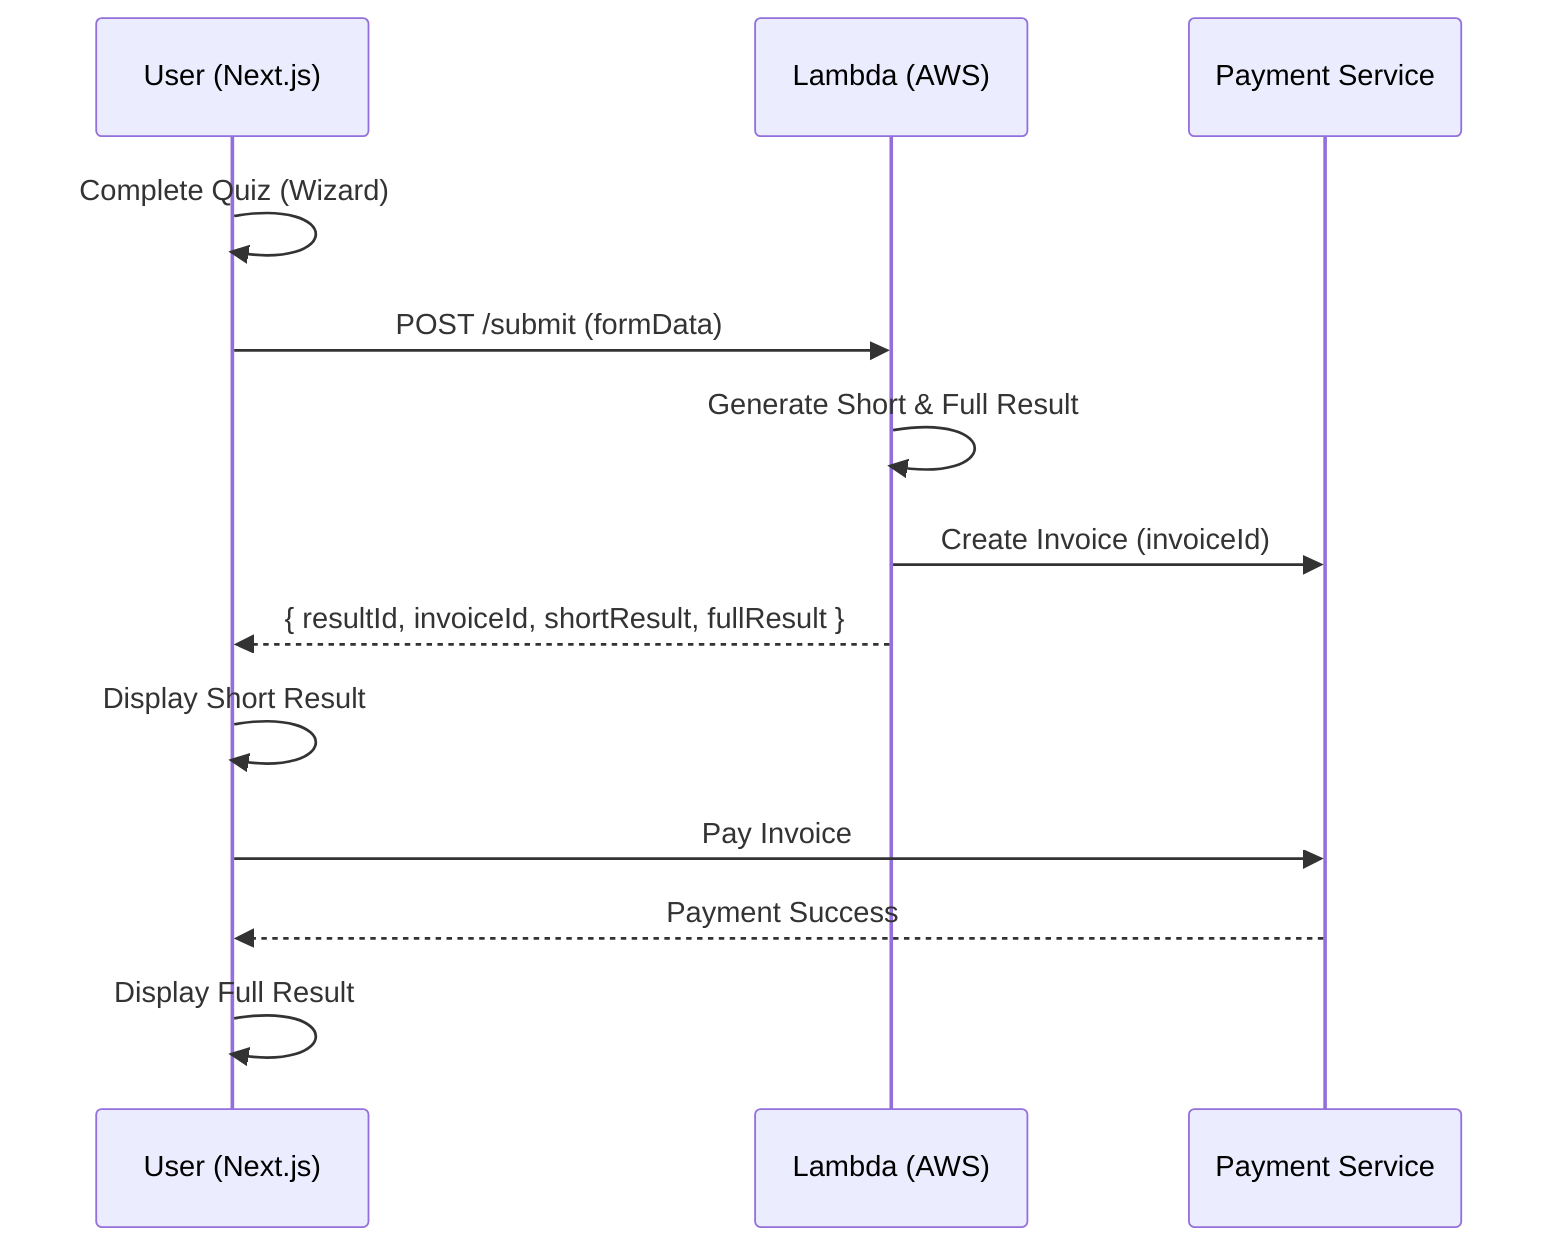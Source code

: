 sequenceDiagram
  participant U as User (Next.js)
  participant L as Lambda (AWS)
  participant P as Payment Service

  U->>U: Complete Quiz (Wizard)
  U->>L: POST /submit (formData)
  L->>L: Generate Short & Full Result
  L->>P: Create Invoice (invoiceId)
  L-->>U: { resultId, invoiceId, shortResult, fullResult }
  U->>U: Display Short Result
  U->>P: Pay Invoice
  P-->>U: Payment Success
  U->>U: Display Full Result